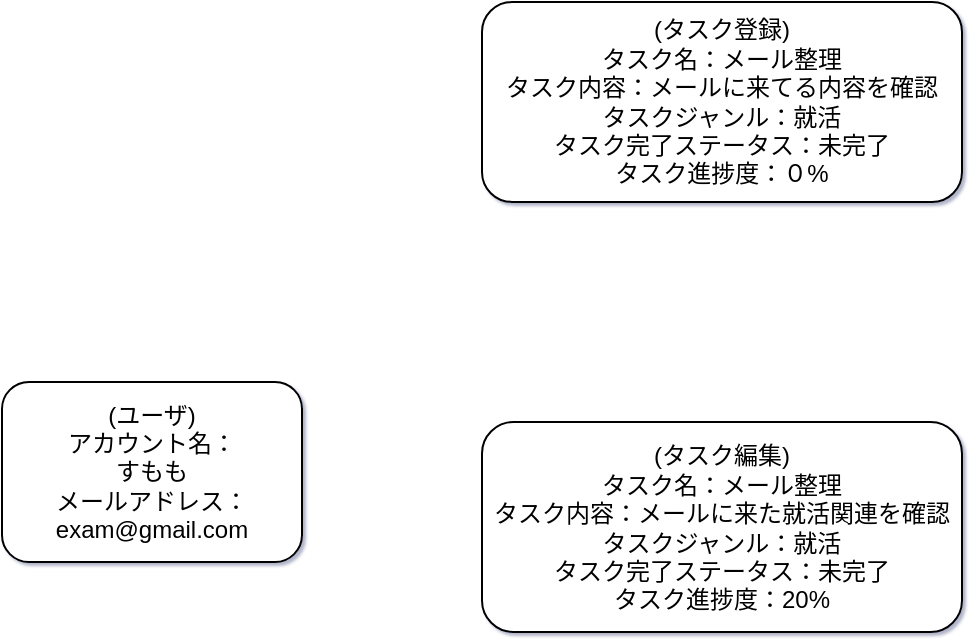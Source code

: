 <mxfile>
    <diagram id="E-xOn_eW-BrYlavdOUFD" name="ページ1">
        <mxGraphModel dx="995" dy="413" grid="1" gridSize="10" guides="1" tooltips="1" connect="1" arrows="1" fold="1" page="1" pageScale="1" pageWidth="827" pageHeight="1169" background="#FFFFFF" math="0" shadow="1">
            <root>
                <mxCell id="0"/>
                <mxCell id="1" parent="0"/>
                <mxCell id="9" value="(ユーザ&lt;span style=&quot;background-color: transparent;&quot;&gt;)&lt;/span&gt;&lt;div&gt;&lt;span style=&quot;background-color: transparent;&quot;&gt;アカウント名：&lt;br&gt;すもも&lt;br&gt;メールアドレス：exam@gmail.com&lt;/span&gt;&lt;/div&gt;" style="rounded=1;whiteSpace=wrap;html=1;" vertex="1" parent="1">
                    <mxGeometry x="140" y="320" width="150" height="90" as="geometry"/>
                </mxCell>
                <mxCell id="10" value="(タスク登録)&lt;div&gt;タスク名：メール整理&lt;/div&gt;&lt;div&gt;タスク内容：メールに来てる内容を確認&lt;/div&gt;&lt;div&gt;タスクジャンル：就活&lt;/div&gt;&lt;div&gt;タスク完了ステータス：未完了&lt;/div&gt;&lt;div&gt;タスク進捗度：０%&lt;/div&gt;" style="rounded=1;whiteSpace=wrap;html=1;" vertex="1" parent="1">
                    <mxGeometry x="380" y="130" width="240" height="100" as="geometry"/>
                </mxCell>
                <mxCell id="11" value="(タスク編集)&lt;div&gt;タスク名：メール整理&lt;/div&gt;&lt;div&gt;タスク内容：メールに来た就活関連を確認&lt;/div&gt;&lt;div&gt;タスクジャンル：就活&lt;/div&gt;&lt;div&gt;タスク完了ステータス：未完了&lt;/div&gt;&lt;div&gt;タスク進捗度：20%&lt;/div&gt;" style="rounded=1;whiteSpace=wrap;html=1;" vertex="1" parent="1">
                    <mxGeometry x="380" y="340" width="240" height="105" as="geometry"/>
                </mxCell>
            </root>
        </mxGraphModel>
    </diagram>
</mxfile>